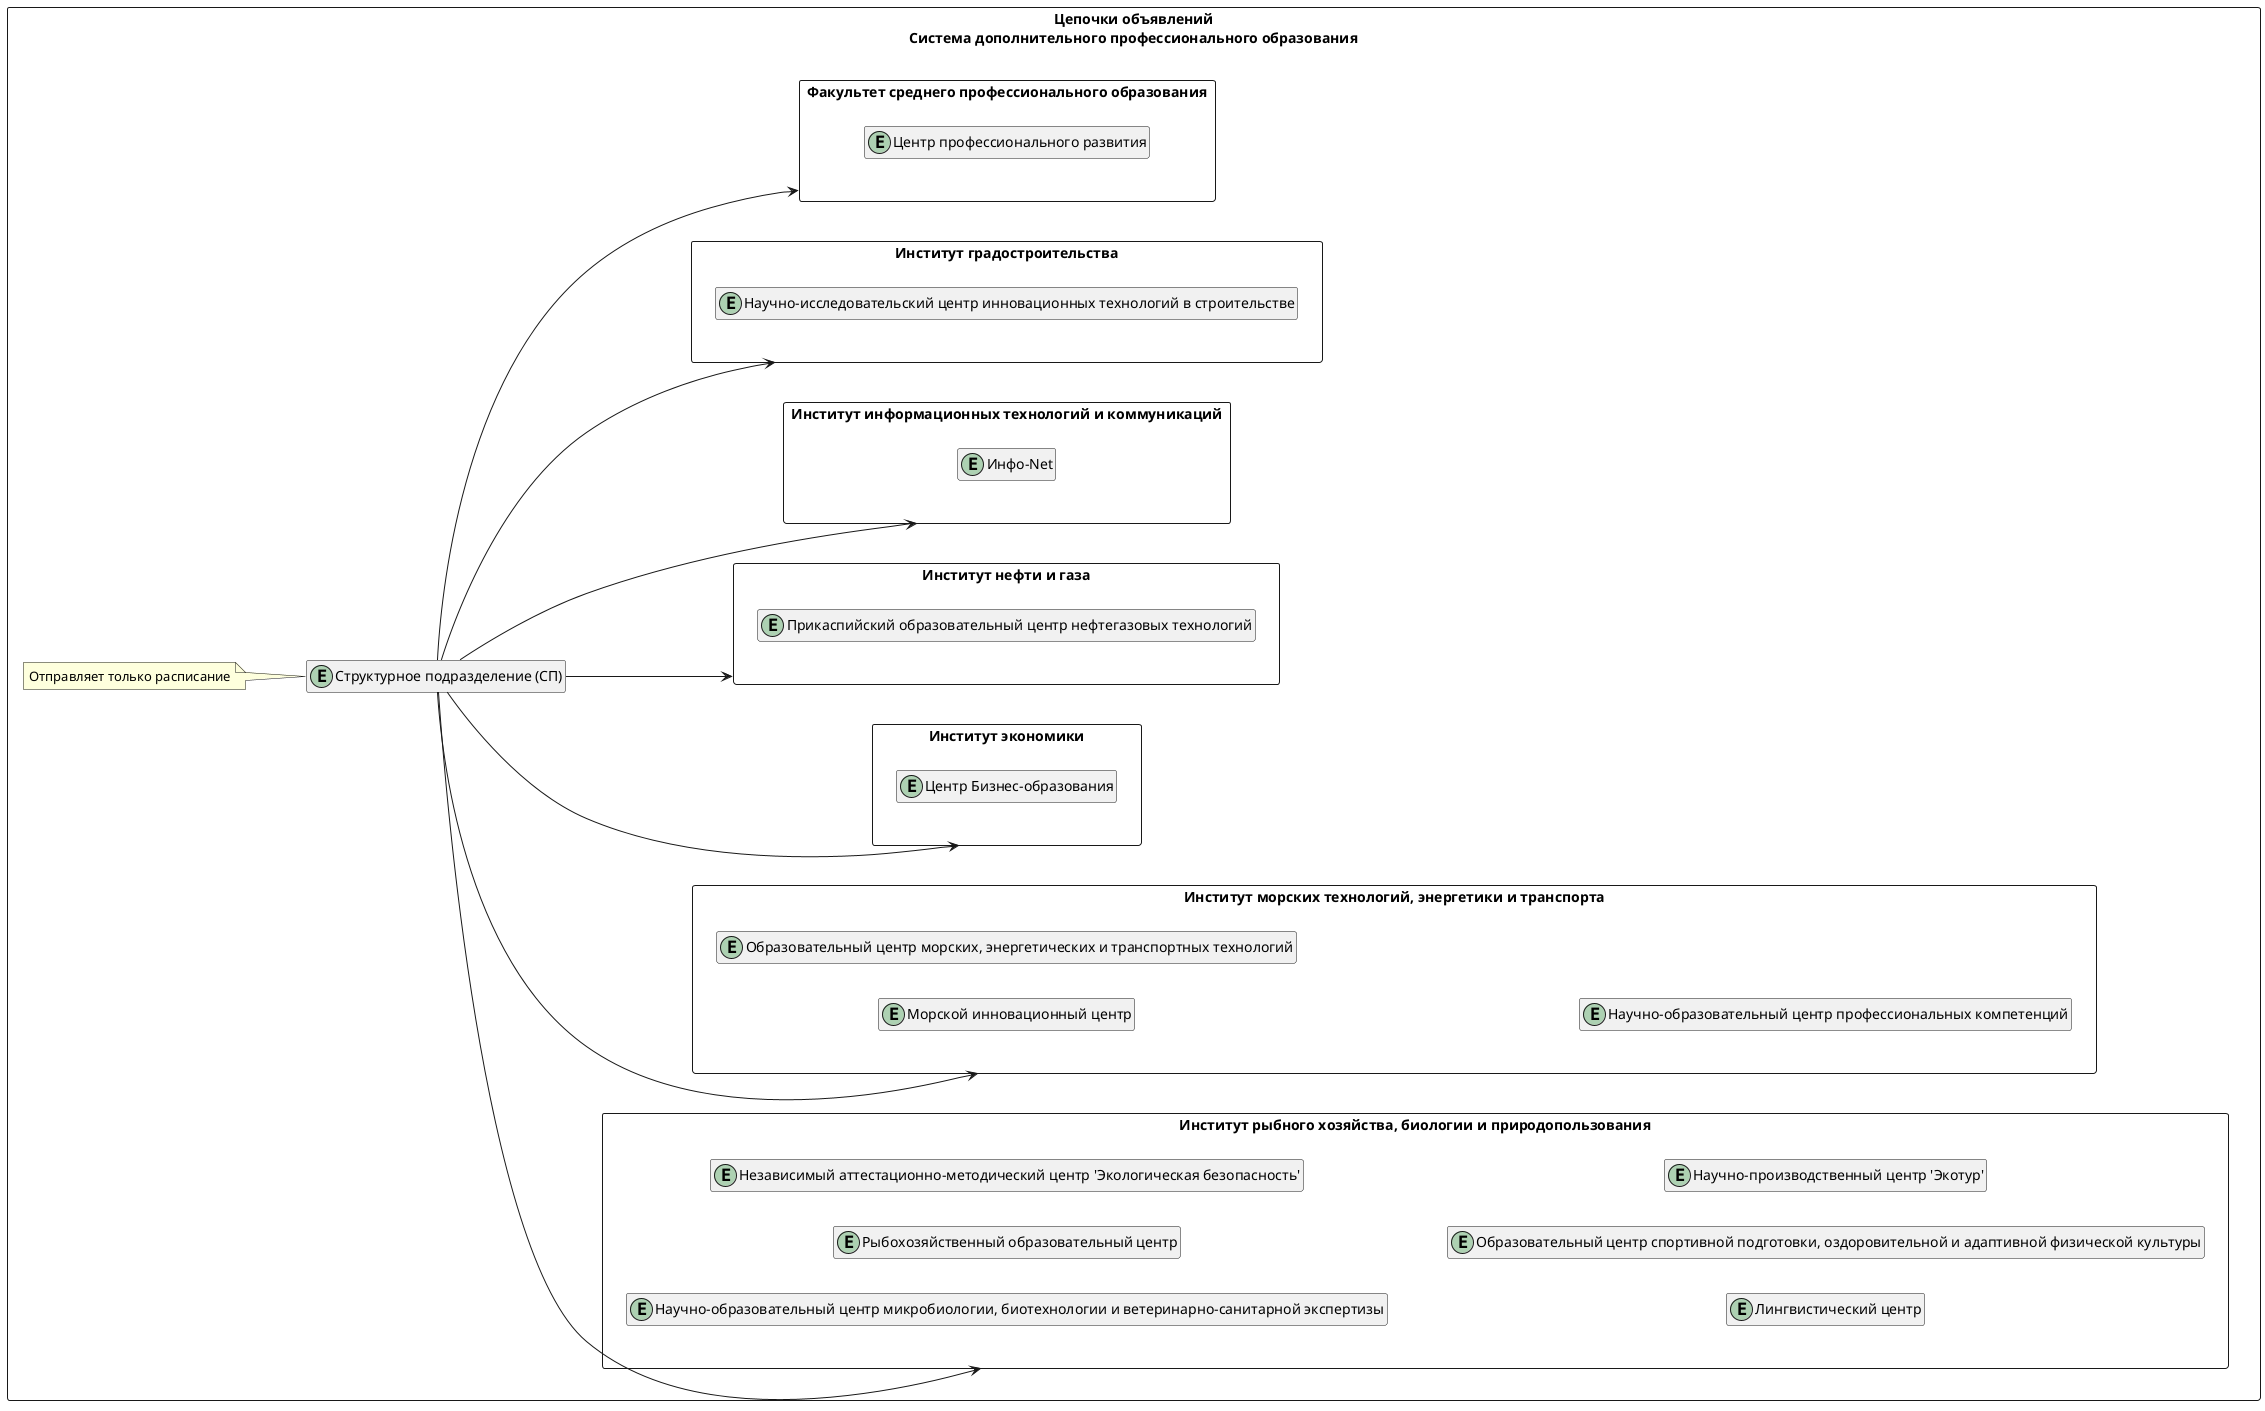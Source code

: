 ﻿@startuml
'https://plantuml.com/class-diagram

left to right direction

hide members

rectangle "Цепочки объявлений\nСистема дополнительного профессионального образования" {
    entity "Структурное подразделение (СП)" as structuralUnit
    note left: Отправляет только расписание

'    entity "Группы повышения квалификации" as professionalDevelopmentGroups
'    structuralUnit --> professionalDevelopmentGroups
'    entity "Группы переподготовки" as retrainingGroups
'    structuralUnit --> retrainingGroups

    rectangle "Институт рыбного хозяйства, биологии и природопользования" as instituteOfFisheriesBiologyAndNatureManagement {
        entity "Научно-образовательный центр микробиологии, биотехнологии и ветеринарно-санитарной экспертизы" as scientificAndEducationalCenterOfMicrobiologyBiotechnologyAndVeterinarySanitaryExpertise
        entity "Рыбохозяйственный образовательный центр" as fisheriesEducationalCenter
        entity "Независимый аттестационно-методический центр 'Экологическая безопасность'" as independentAttestationAndMethodicalCenterForEnvironmentalSafety
        entity "Лингвистический центр" as linguisticCenter
        entity "Образовательный центр спортивной подготовки, оздоровительной и адаптивной физической культуры" as educationalCenterForSportsTrainingRecreationAndAdaptivePhysicalCulture
        entity "Научно-производственный центр 'Экотур'" as scientificAndProductionCenterEcotour
    }
    structuralUnit --> instituteOfFisheriesBiologyAndNatureManagement
    
    rectangle "Институт морских технологий, энергетики и транспорта" as instituteOfMarineTechnologiesEnergyAndTransport {
        entity "Морской инновационный центр" as maritimeInnovationCenter
        entity "Образовательный центр морских, энергетических и транспортных технологий" as educationalCenterForMaritimeEnergyAndTransportTechnologies
        entity "Научно-образовательный центр профессиональных компетенций" as scientificAndEducationalCenterOfProfessionalCompetencies
    }
    structuralUnit --> instituteOfMarineTechnologiesEnergyAndTransport
    
    rectangle "Институт экономики" as instituteOfEconomics {
        entity "Центр Бизнес-образования" as businessEducationCenter
    }
    structuralUnit --> instituteOfEconomics
    
    rectangle "Институт нефти и газа" as instituteOfOilAndGas {
        entity "Прикаспийский образовательный центр нефтегазовых технологий" as CaspianEducationalCenterOfOilAndGasTechnologies
    }
    structuralUnit --> instituteOfOilAndGas
    
    rectangle "Институт информационных технологий и коммуникаций" as instituteOfInformationTechnologiesAndCommunications {
        entity "Инфо-Net" as infoNet
    }    
    structuralUnit --> instituteOfInformationTechnologiesAndCommunications
    
    rectangle "Институт градостроительства" as instituteOfUrbanPlanning {
        entity "Научно-исследовательский центр инновационных технологий в строительстве" as ResearchCenterOfInnovativeTechnologiesInConstruction
    }
    structuralUnit --> instituteOfUrbanPlanning
    
    rectangle "Факультет среднего профессионального образования" as facultyOfSecondaryProfessionalEducation {
        entity "Центр профессионального развития" as ProfessionalDevelopmentCenter
    }
    structuralUnit --> facultyOfSecondaryProfessionalEducation
}

@enduml